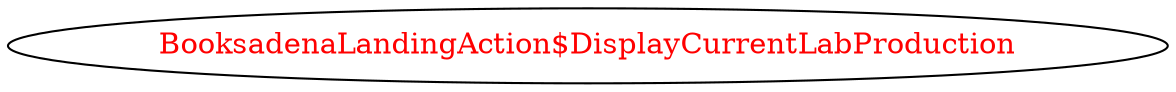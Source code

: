 digraph dependencyGraph {
 concentrate=true;
 ranksep="2.0";
 rankdir="LR"; 
 splines="ortho";
"BooksadenaLandingAction$DisplayCurrentLabProduction" [fontcolor="red"];
}